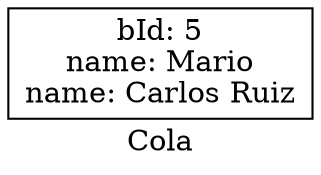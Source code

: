 digraph G {
            rankdir="RL";
            label="Cola";
            node[shape=box];
        nodo0[label="bId: 5\nname: Mario\nname: Carlos Ruiz\n"];
}